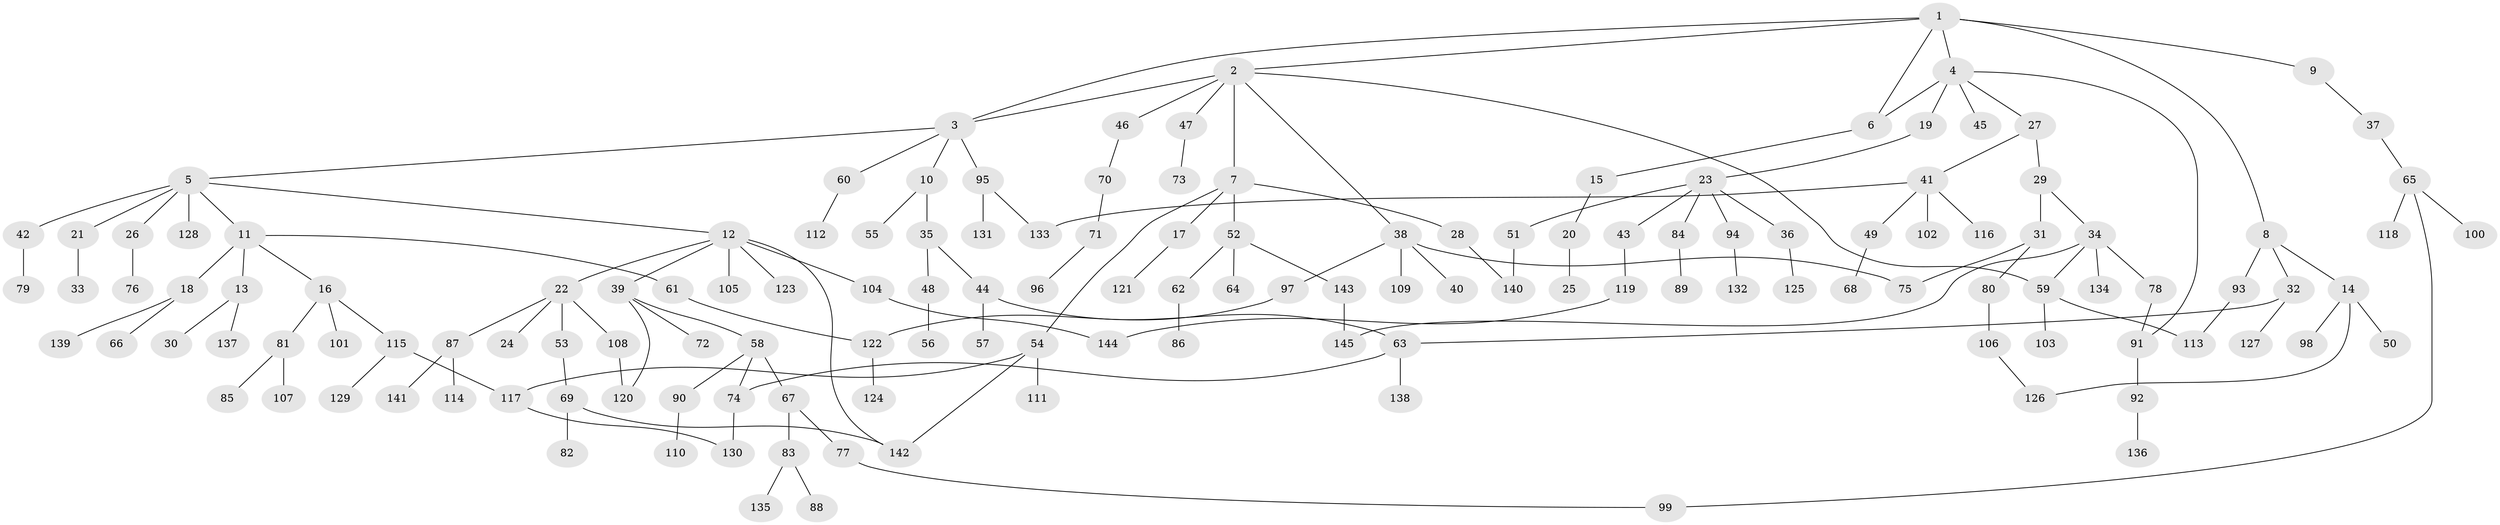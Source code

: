// Generated by graph-tools (version 1.1) at 2025/13/03/09/25 04:13:32]
// undirected, 145 vertices, 164 edges
graph export_dot {
graph [start="1"]
  node [color=gray90,style=filled];
  1;
  2;
  3;
  4;
  5;
  6;
  7;
  8;
  9;
  10;
  11;
  12;
  13;
  14;
  15;
  16;
  17;
  18;
  19;
  20;
  21;
  22;
  23;
  24;
  25;
  26;
  27;
  28;
  29;
  30;
  31;
  32;
  33;
  34;
  35;
  36;
  37;
  38;
  39;
  40;
  41;
  42;
  43;
  44;
  45;
  46;
  47;
  48;
  49;
  50;
  51;
  52;
  53;
  54;
  55;
  56;
  57;
  58;
  59;
  60;
  61;
  62;
  63;
  64;
  65;
  66;
  67;
  68;
  69;
  70;
  71;
  72;
  73;
  74;
  75;
  76;
  77;
  78;
  79;
  80;
  81;
  82;
  83;
  84;
  85;
  86;
  87;
  88;
  89;
  90;
  91;
  92;
  93;
  94;
  95;
  96;
  97;
  98;
  99;
  100;
  101;
  102;
  103;
  104;
  105;
  106;
  107;
  108;
  109;
  110;
  111;
  112;
  113;
  114;
  115;
  116;
  117;
  118;
  119;
  120;
  121;
  122;
  123;
  124;
  125;
  126;
  127;
  128;
  129;
  130;
  131;
  132;
  133;
  134;
  135;
  136;
  137;
  138;
  139;
  140;
  141;
  142;
  143;
  144;
  145;
  1 -- 2;
  1 -- 4;
  1 -- 6;
  1 -- 8;
  1 -- 9;
  1 -- 3;
  2 -- 3;
  2 -- 7;
  2 -- 38;
  2 -- 46;
  2 -- 47;
  2 -- 59;
  3 -- 5;
  3 -- 10;
  3 -- 60;
  3 -- 95;
  4 -- 19;
  4 -- 27;
  4 -- 45;
  4 -- 6;
  4 -- 91;
  5 -- 11;
  5 -- 12;
  5 -- 21;
  5 -- 26;
  5 -- 42;
  5 -- 128;
  6 -- 15;
  7 -- 17;
  7 -- 28;
  7 -- 52;
  7 -- 54;
  8 -- 14;
  8 -- 32;
  8 -- 93;
  9 -- 37;
  10 -- 35;
  10 -- 55;
  11 -- 13;
  11 -- 16;
  11 -- 18;
  11 -- 61;
  12 -- 22;
  12 -- 39;
  12 -- 104;
  12 -- 105;
  12 -- 123;
  12 -- 142;
  13 -- 30;
  13 -- 137;
  14 -- 50;
  14 -- 98;
  14 -- 126;
  15 -- 20;
  16 -- 81;
  16 -- 101;
  16 -- 115;
  17 -- 121;
  18 -- 66;
  18 -- 139;
  19 -- 23;
  20 -- 25;
  21 -- 33;
  22 -- 24;
  22 -- 53;
  22 -- 87;
  22 -- 108;
  23 -- 36;
  23 -- 43;
  23 -- 51;
  23 -- 84;
  23 -- 94;
  26 -- 76;
  27 -- 29;
  27 -- 41;
  28 -- 140;
  29 -- 31;
  29 -- 34;
  31 -- 80;
  31 -- 75;
  32 -- 63;
  32 -- 127;
  34 -- 78;
  34 -- 134;
  34 -- 59;
  34 -- 145;
  35 -- 44;
  35 -- 48;
  36 -- 125;
  37 -- 65;
  38 -- 40;
  38 -- 75;
  38 -- 97;
  38 -- 109;
  39 -- 58;
  39 -- 72;
  39 -- 120;
  41 -- 49;
  41 -- 102;
  41 -- 116;
  41 -- 133;
  42 -- 79;
  43 -- 119;
  44 -- 57;
  44 -- 63;
  46 -- 70;
  47 -- 73;
  48 -- 56;
  49 -- 68;
  51 -- 140;
  52 -- 62;
  52 -- 64;
  52 -- 143;
  53 -- 69;
  54 -- 111;
  54 -- 117;
  54 -- 142;
  58 -- 67;
  58 -- 74;
  58 -- 90;
  59 -- 103;
  59 -- 113;
  60 -- 112;
  61 -- 122;
  62 -- 86;
  63 -- 138;
  63 -- 74;
  65 -- 99;
  65 -- 100;
  65 -- 118;
  67 -- 77;
  67 -- 83;
  69 -- 82;
  69 -- 142;
  70 -- 71;
  71 -- 96;
  74 -- 130;
  77 -- 99;
  78 -- 91;
  80 -- 106;
  81 -- 85;
  81 -- 107;
  83 -- 88;
  83 -- 135;
  84 -- 89;
  87 -- 114;
  87 -- 141;
  90 -- 110;
  91 -- 92;
  92 -- 136;
  93 -- 113;
  94 -- 132;
  95 -- 131;
  95 -- 133;
  97 -- 122;
  104 -- 144;
  106 -- 126;
  108 -- 120;
  115 -- 129;
  115 -- 117;
  117 -- 130;
  119 -- 144;
  122 -- 124;
  143 -- 145;
}

